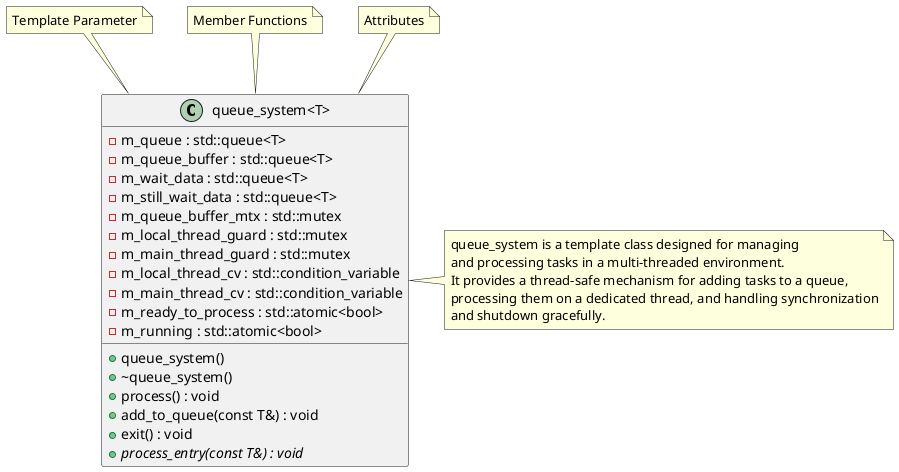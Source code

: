 @startuml queue_system_class_diagram


class "queue_system<T>" {
    -m_queue : std::queue<T>
    -m_queue_buffer : std::queue<T>
    -m_wait_data : std::queue<T>
    -m_still_wait_data : std::queue<T>
    -m_queue_buffer_mtx : std::mutex
    -m_local_thread_guard : std::mutex
    -m_main_thread_guard : std::mutex
    -m_local_thread_cv : std::condition_variable
    -m_main_thread_cv : std::condition_variable
    -m_ready_to_process : std::atomic<bool>
    -m_running : std::atomic<bool>
    +queue_system()
    +~queue_system()
    +process() : void
    +add_to_queue(const T&) : void
    +exit() : void
    {abstract} +process_entry(const T&) : void
}

note right of "queue_system<T>"
  queue_system is a template class designed for managing
  and processing tasks in a multi-threaded environment.
  It provides a thread-safe mechanism for adding tasks to a queue,
  processing them on a dedicated thread, and handling synchronization
  and shutdown gracefully.
end note

note "Template Parameter" as TP
note "Member Functions" as MF
note "Attributes" as A

TP .. "queue_system<T>"
MF .. "queue_system<T>"
A .. "queue_system<T>"

@enduml
